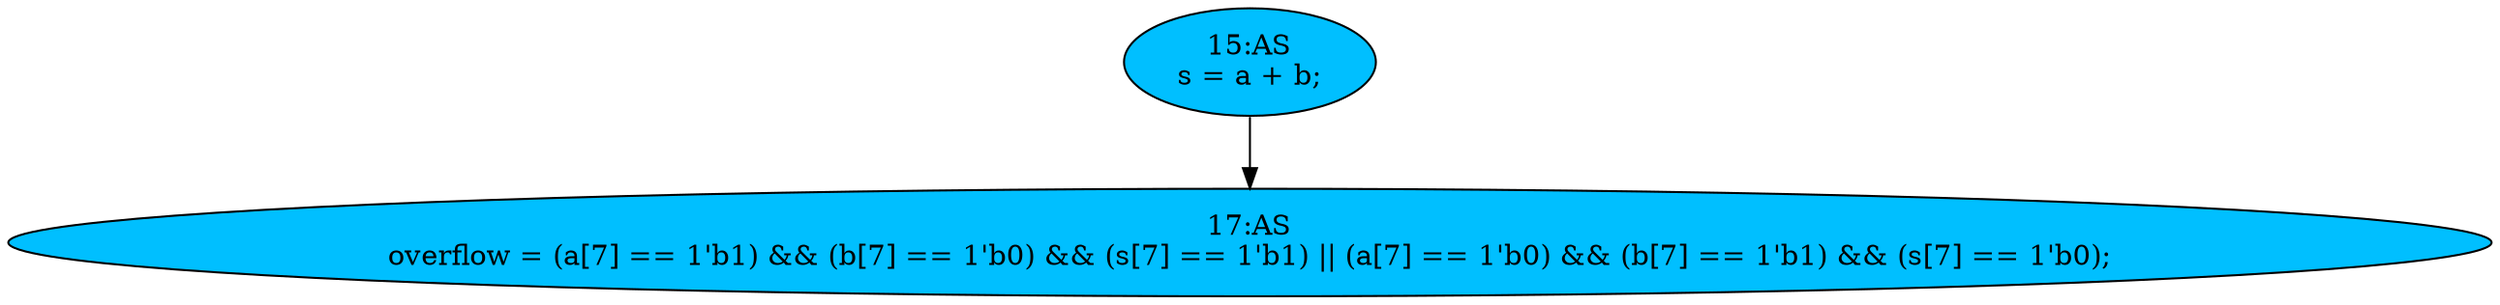 strict digraph "compose( ,  )" {
	node [label="\N"];
	"15:AS"	[ast="<pyverilog.vparser.ast.Assign object at 0x7f2dba896950>",
		def_var="['s']",
		fillcolor=deepskyblue,
		label="15:AS
s = a + b;",
		statements="[]",
		style=filled,
		typ=Assign,
		use_var="['a', 'b']"];
	"17:AS"	[ast="<pyverilog.vparser.ast.Assign object at 0x7f2dba8e6490>",
		def_var="['overflow']",
		fillcolor=deepskyblue,
		label="17:AS
overflow = (a[7] == 1'b1) && (b[7] == 1'b0) && (s[7] == 1'b1) || (a[7] == 1'b0) && (b[7] == 1'b1) && (s[7] == 1'b0);",
		statements="[]",
		style=filled,
		typ=Assign,
		use_var="['a', 'b', 's', 'a', 'b', 's']"];
	"15:AS" -> "17:AS";
}
